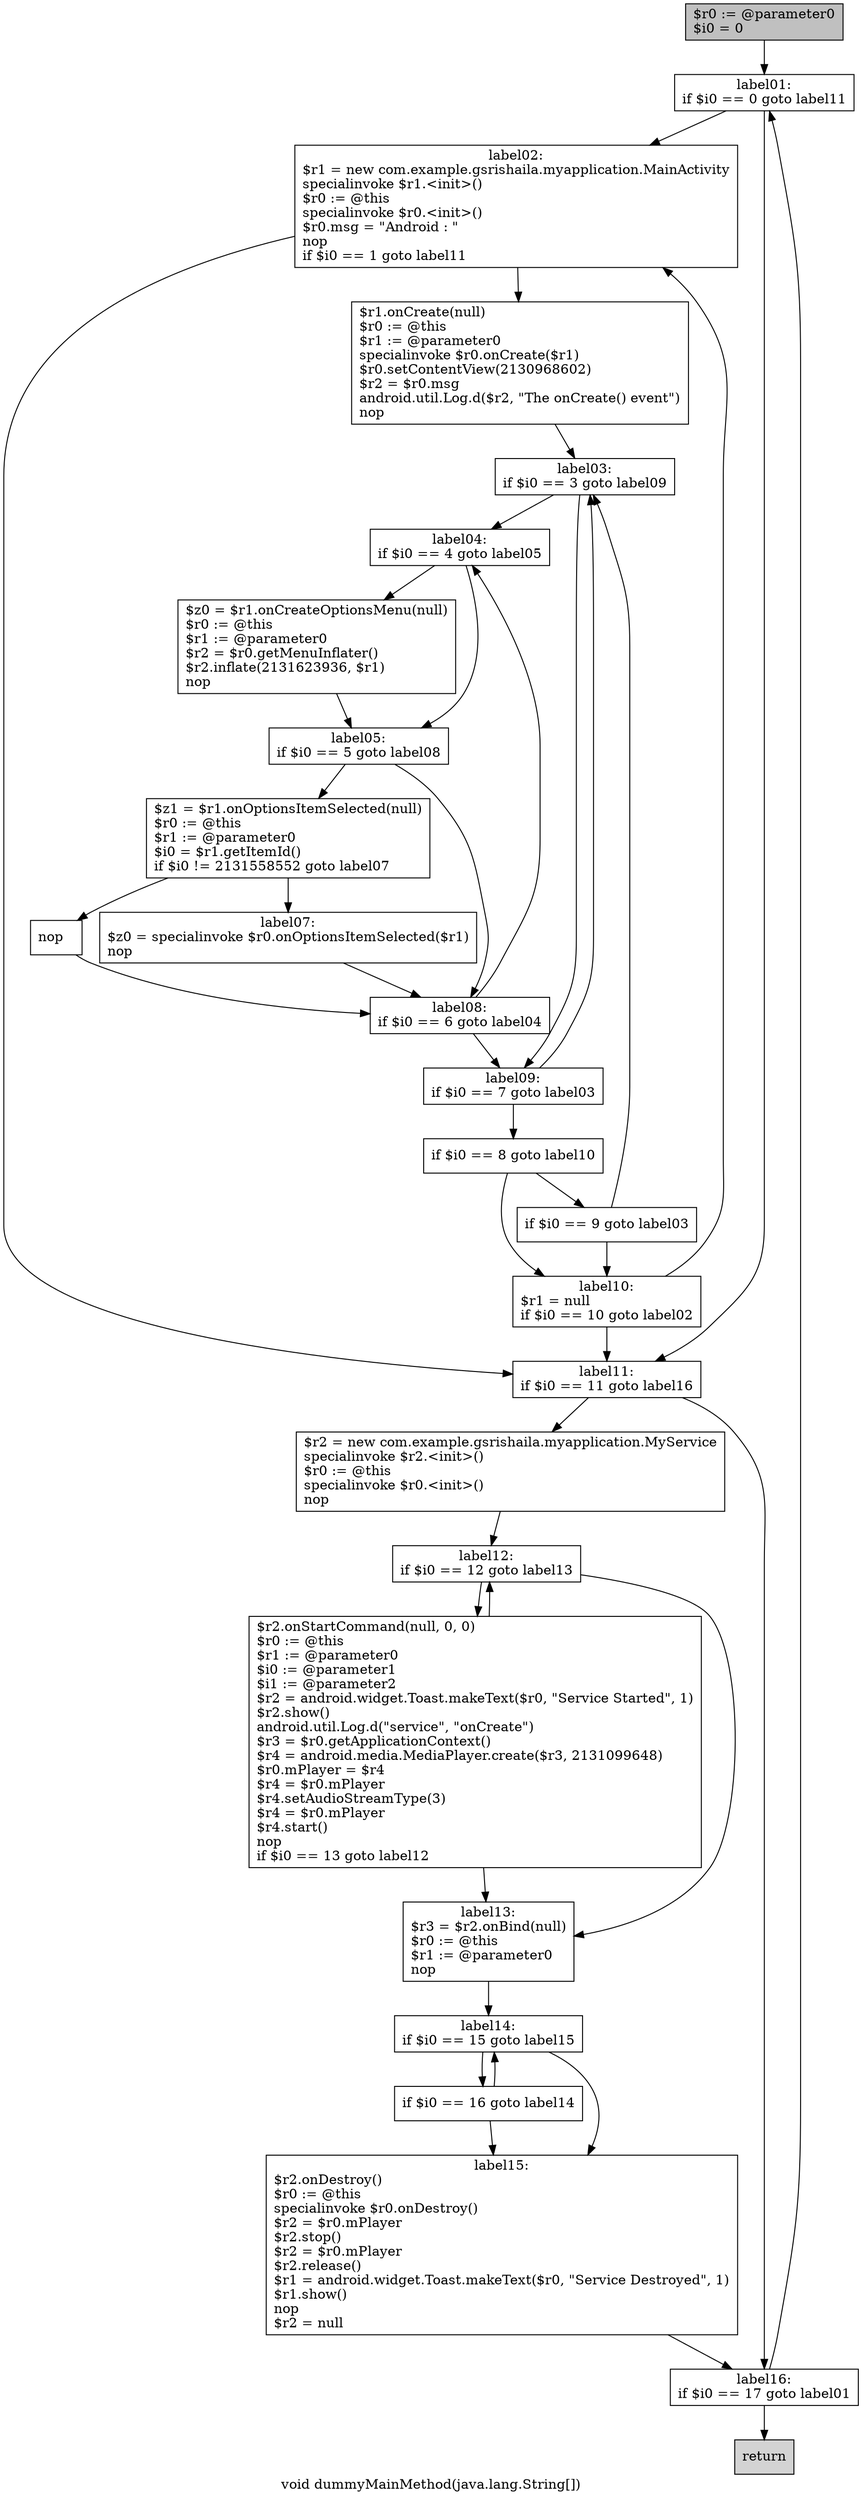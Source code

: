 digraph "void dummyMainMethod(java.lang.String[])" {
    label="void dummyMainMethod(java.lang.String[])";
    node [shape=box];
    "0" [style=filled,fillcolor=gray,label="$r0 := @parameter0\l$i0 = 0\l",];
    "1" [label="label01:\nif $i0 == 0 goto label11\l",];
    "0"->"1";
    "2" [label="label02:\n$r1 = new com.example.gsrishaila.myapplication.MainActivity\lspecialinvoke $r1.<init>()\l$r0 := @this\lspecialinvoke $r0.<init>()\l$r0.msg = \"Android : \"\lnop\lif $i0 == 1 goto label11\l",];
    "1"->"2";
    "16" [label="label11:\nif $i0 == 11 goto label16\l",];
    "1"->"16";
    "3" [label="$r1.onCreate(null)\l$r0 := @this\l$r1 := @parameter0\lspecialinvoke $r0.onCreate($r1)\l$r0.setContentView(2130968602)\l$r2 = $r0.msg\landroid.util.Log.d($r2, \"The onCreate() event\")\lnop\l",];
    "2"->"3";
    "2"->"16";
    "4" [label="label03:\nif $i0 == 3 goto label09\l",];
    "3"->"4";
    "5" [label="label04:\nif $i0 == 4 goto label05\l",];
    "4"->"5";
    "12" [label="label09:\nif $i0 == 7 goto label03\l",];
    "4"->"12";
    "6" [label="$z0 = $r1.onCreateOptionsMenu(null)\l$r0 := @this\l$r1 := @parameter0\l$r2 = $r0.getMenuInflater()\l$r2.inflate(2131623936, $r1)\lnop\l",];
    "5"->"6";
    "7" [label="label05:\nif $i0 == 5 goto label08\l",];
    "5"->"7";
    "6"->"7";
    "8" [label="$z1 = $r1.onOptionsItemSelected(null)\l$r0 := @this\l$r1 := @parameter0\l$i0 = $r1.getItemId()\lif $i0 != 2131558552 goto label07\l",];
    "7"->"8";
    "10" [label="label08:\nif $i0 == 6 goto label04\l",];
    "7"->"10";
    "9" [label="nop\l",];
    "8"->"9";
    "11" [label="label07:\n$z0 = specialinvoke $r0.onOptionsItemSelected($r1)\lnop\l",];
    "8"->"11";
    "9"->"10";
    "10"->"5";
    "10"->"12";
    "11"->"10";
    "12"->"4";
    "13" [label="if $i0 == 8 goto label10\l",];
    "12"->"13";
    "14" [label="if $i0 == 9 goto label03\l",];
    "13"->"14";
    "15" [label="label10:\n$r1 = null\lif $i0 == 10 goto label02\l",];
    "13"->"15";
    "14"->"4";
    "14"->"15";
    "15"->"2";
    "15"->"16";
    "17" [label="$r2 = new com.example.gsrishaila.myapplication.MyService\lspecialinvoke $r2.<init>()\l$r0 := @this\lspecialinvoke $r0.<init>()\lnop\l",];
    "16"->"17";
    "24" [label="label16:\nif $i0 == 17 goto label01\l",];
    "16"->"24";
    "18" [label="label12:\nif $i0 == 12 goto label13\l",];
    "17"->"18";
    "19" [label="$r2.onStartCommand(null, 0, 0)\l$r0 := @this\l$r1 := @parameter0\l$i0 := @parameter1\l$i1 := @parameter2\l$r2 = android.widget.Toast.makeText($r0, \"Service Started\", 1)\l$r2.show()\landroid.util.Log.d(\"service\", \"onCreate\")\l$r3 = $r0.getApplicationContext()\l$r4 = android.media.MediaPlayer.create($r3, 2131099648)\l$r0.mPlayer = $r4\l$r4 = $r0.mPlayer\l$r4.setAudioStreamType(3)\l$r4 = $r0.mPlayer\l$r4.start()\lnop\lif $i0 == 13 goto label12\l",];
    "18"->"19";
    "20" [label="label13:\n$r3 = $r2.onBind(null)\l$r0 := @this\l$r1 := @parameter0\lnop\l",];
    "18"->"20";
    "19"->"18";
    "19"->"20";
    "21" [label="label14:\nif $i0 == 15 goto label15\l",];
    "20"->"21";
    "22" [label="if $i0 == 16 goto label14\l",];
    "21"->"22";
    "23" [label="label15:\n$r2.onDestroy()\l$r0 := @this\lspecialinvoke $r0.onDestroy()\l$r2 = $r0.mPlayer\l$r2.stop()\l$r2 = $r0.mPlayer\l$r2.release()\l$r1 = android.widget.Toast.makeText($r0, \"Service Destroyed\", 1)\l$r1.show()\lnop\l$r2 = null\l",];
    "21"->"23";
    "22"->"21";
    "22"->"23";
    "23"->"24";
    "24"->"1";
    "25" [style=filled,fillcolor=lightgray,label="return\l",];
    "24"->"25";
}
